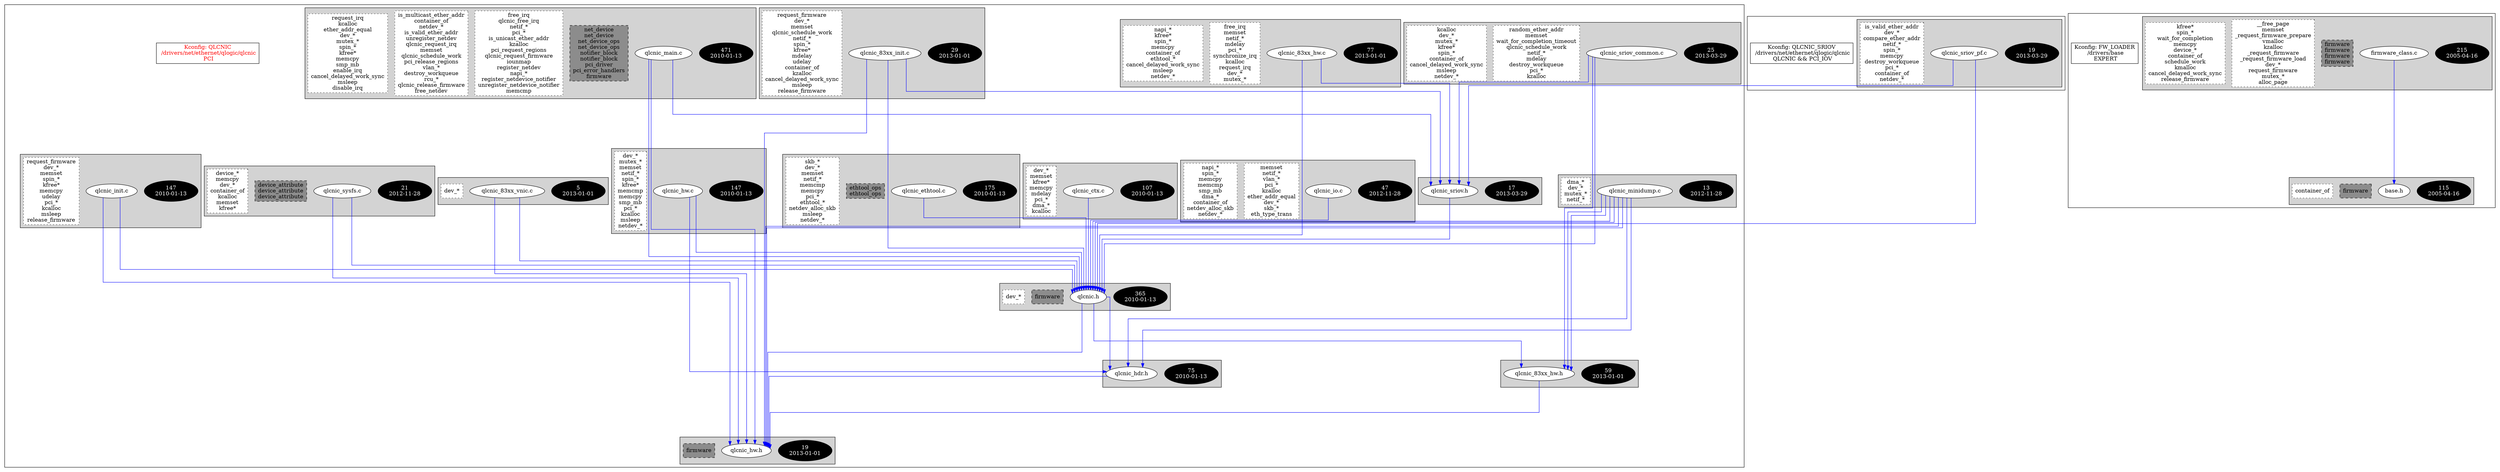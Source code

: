 digraph Driver {
	ranksep=2;
	splines=ortho;
	//Symbol: QLCNIC
	subgraph "cluster_QLCNIC"{
		subgraph "cluster_qlcnic_sriov_common.c" {
			style=filled
			"commit_qlcnic_sriov_common.c" [style=filled, fillcolor=black, fontcolor=white, label="25\n2013-03-29"];
			"qlcnic_sriov_common.c" [style=filled, fillcolor=white, fontcolor=black, label="qlcnic_sriov_common.c\n"];
			"funccall2-qlcnic_sriov_common.c" [style="filled,dotted" shape=box, fillcolor=white, fontcolor=black, label="random_ether_addr\nmemset\nwait_for_completion_timeout\nqlcnic_schedule_work\nnetif_*\nmdelay\ndestroy_workqueue\npci_*\nkzalloc\n"];
			"funccall1-qlcnic_sriov_common.c" [style="filled,dotted" shape=box, fillcolor=white, fontcolor=black, label="kcalloc\ndev_*\nmutex_*\nkfree*\nspin_*\ncontainer_of\ncancel_delayed_work_sync\nmsleep\nnetdev_*\n"];
		}
		subgraph "cluster_qlcnic_sriov.h" {
			style=filled
			"commit_qlcnic_sriov.h" [style=filled, fillcolor=black, fontcolor=white, label="17\n2013-03-29"];
			"qlcnic_sriov.h" [style=filled, fillcolor=white, fontcolor=black, label="qlcnic_sriov.h\n"];
		}
		subgraph "cluster_qlcnic_hdr.h" {
			style=filled
			"commit_qlcnic_hdr.h" [style=filled, fillcolor=black, fontcolor=white, label="75\n2010-01-13"];
			"qlcnic_hdr.h" [style=filled, fillcolor=white, fontcolor=black, label="qlcnic_hdr.h\n"];
		}
		subgraph "cluster_qlcnic_minidump.c" {
			style=filled
			"commit_qlcnic_minidump.c" [style=filled, fillcolor=black, fontcolor=white, label="13\n2012-11-28"];
			"qlcnic_minidump.c" [style=filled, fillcolor=white, fontcolor=black, label="qlcnic_minidump.c\n"];
			"funccall0-qlcnic_minidump.c" [style="filled,dotted" shape=box, fillcolor=white, fontcolor=black, label="dma_*\ndev_*\nmutex_*\nnetif_*\n"];
		}
		subgraph "cluster_qlcnic_83xx_vnic.c" {
			style=filled
			"commit_qlcnic_83xx_vnic.c" [style=filled, fillcolor=black, fontcolor=white, label="5\n2013-01-01"];
			"qlcnic_83xx_vnic.c" [style=filled, fillcolor=white, fontcolor=black, label="qlcnic_83xx_vnic.c\n"];
			"funccall0-qlcnic_83xx_vnic.c" [style="filled,dotted" shape=box, fillcolor=white, fontcolor=black, label="dev_*\n"];
		}
		subgraph "cluster_qlcnic_83xx_init.c" {
			style=filled
			"commit_qlcnic_83xx_init.c" [style=filled, fillcolor=black, fontcolor=white, label="29\n2013-01-01"];
			"qlcnic_83xx_init.c" [style=filled, fillcolor=white, fontcolor=black, label="qlcnic_83xx_init.c\n"];
			"funccall0-qlcnic_83xx_init.c" [style="filled,dotted" shape=box, fillcolor=white, fontcolor=black, label="request_firmware\ndev_*\nmemset\nqlcnic_schedule_work\nnetif_*\nspin_*\nkfree*\nmdelay\nudelay\ncontainer_of\nkzalloc\ncancel_delayed_work_sync\nmsleep\nrelease_firmware\n"];
		}
		subgraph "cluster_qlcnic_83xx_hw.h" {
			style=filled
			"commit_qlcnic_83xx_hw.h" [style=filled, fillcolor=black, fontcolor=white, label="59\n2013-01-01"];
			"qlcnic_83xx_hw.h" [style=filled, fillcolor=white, fontcolor=black, label="qlcnic_83xx_hw.h\n"];
		}
		subgraph "cluster_qlcnic_83xx_hw.c" {
			style=filled
			"commit_qlcnic_83xx_hw.c" [style=filled, fillcolor=black, fontcolor=white, label="77\n2013-01-01"];
			"qlcnic_83xx_hw.c" [style=filled, fillcolor=white, fontcolor=black, label="qlcnic_83xx_hw.c\n"];
			"funccall2-qlcnic_83xx_hw.c" [style="filled,dotted" shape=box, fillcolor=white, fontcolor=black, label="free_irq\nmemset\nnetif_*\nmdelay\npci_*\nsynchronize_irq\nkcalloc\nrequest_irq\ndev_*\nmutex_*\n"];
			"funccall1-qlcnic_83xx_hw.c" [style="filled,dotted" shape=box, fillcolor=white, fontcolor=black, label="napi_*\nkfree*\nspin_*\nmemcpy\ncontainer_of\nethtool_*\ncancel_delayed_work_sync\nmsleep\nnetdev_*\n"];
		}
		subgraph "cluster_qlcnic_minidump.c" {
			style=filled
			"commit_qlcnic_minidump.c" [style=filled, fillcolor=black, fontcolor=white, label="13\n2012-11-28"];
			"qlcnic_minidump.c" [style=filled, fillcolor=white, fontcolor=black, label="qlcnic_minidump.c\n"];
			"funccall0-qlcnic_minidump.c" [style="filled,dotted" shape=box, fillcolor=white, fontcolor=black, label="dma_*\ndev_*\nmutex_*\nnetif_*\n"];
		}
		subgraph "cluster_qlcnic_sysfs.c" {
			style=filled
			"commit_qlcnic_sysfs.c" [style=filled, fillcolor=black, fontcolor=white, label="21\n2012-11-28"];
			"qlcnic_sysfs.c" [style=filled, fillcolor=white, fontcolor=black, label="qlcnic_sysfs.c\n"];
			"structs-qlcnic_sysfs.c" [style="filled,dashed" shape=box, fillcolor=grey55, fontcolor=black, label="device_attribute\ndevice_attribute\ndevice_attribute\n"];
			"funccall0-qlcnic_sysfs.c" [style="filled,dotted" shape=box, fillcolor=white, fontcolor=black, label="device_*\nmemcpy\ndev_*\ncontainer_of\nkcalloc\nmemset\nkfree*\n"];
		}
		subgraph "cluster_qlcnic_io.c" {
			style=filled
			"commit_qlcnic_io.c" [style=filled, fillcolor=black, fontcolor=white, label="47\n2012-11-28"];
			"qlcnic_io.c" [style=filled, fillcolor=white, fontcolor=black, label="qlcnic_io.c\n"];
			"funccall2-qlcnic_io.c" [style="filled,dotted" shape=box, fillcolor=white, fontcolor=black, label="memset\nnetif_*\nvlan_*\npci_*\nkzalloc\nether_addr_equal\ndev_*\nskb_*\neth_type_trans\n"];
			"funccall1-qlcnic_io.c" [style="filled,dotted" shape=box, fillcolor=white, fontcolor=black, label="napi_*\nspin_*\nmemcpy\nmemcmp\nsmp_mb\ndma_*\ncontainer_of\nnetdev_alloc_skb\nnetdev_*\n"];
		}
		subgraph "cluster_qlcnic_ctx.c" {
			style=filled
			"commit_qlcnic_ctx.c" [style=filled, fillcolor=black, fontcolor=white, label="107\n2010-01-13"];
			"qlcnic_ctx.c" [style=filled, fillcolor=white, fontcolor=black, label="qlcnic_ctx.c\n"];
			"funccall0-qlcnic_ctx.c" [style="filled,dotted" shape=box, fillcolor=white, fontcolor=black, label="dev_*\nmemset\nkfree*\nmemcpy\nmdelay\npci_*\ndma_*\nkcalloc\n"];
		}
		subgraph "cluster_qlcnic_ethtool.c" {
			style=filled
			"commit_qlcnic_ethtool.c" [style=filled, fillcolor=black, fontcolor=white, label="175\n2010-01-13"];
			"qlcnic_ethtool.c" [style=filled, fillcolor=white, fontcolor=black, label="qlcnic_ethtool.c\n"];
			"structs-qlcnic_ethtool.c" [style="filled,dashed" shape=box, fillcolor=grey55, fontcolor=black, label="ethtool_ops\nethtool_ops\n"];
			"funccall0-qlcnic_ethtool.c" [style="filled,dotted" shape=box, fillcolor=white, fontcolor=black, label="skb_*\ndev_*\nmemset\nnetif_*\nmemcmp\nmemcpy\npci_*\nethtool_*\nnetdev_alloc_skb\nmsleep\nnetdev_*\n"];
		}
		subgraph "cluster_qlcnic_init.c" {
			style=filled
			"commit_qlcnic_init.c" [style=filled, fillcolor=black, fontcolor=white, label="147\n2010-01-13"];
			"qlcnic_init.c" [style=filled, fillcolor=white, fontcolor=black, label="qlcnic_init.c\n"];
			"funccall0-qlcnic_init.c" [style="filled,dotted" shape=box, fillcolor=white, fontcolor=black, label="request_firmware\ndev_*\nmemset\nspin_*\nkfree*\nmemcpy\nudelay\npci_*\nkcalloc\nmsleep\nrelease_firmware\n"];
		}
		subgraph "cluster_qlcnic_main.c" {
			style=filled
			"commit_qlcnic_main.c" [style=filled, fillcolor=black, fontcolor=white, label="471\n2010-01-13"];
			"qlcnic_main.c" [style=filled, fillcolor=white, fontcolor=black, label="qlcnic_main.c\n"];
			"structs-qlcnic_main.c" [style="filled,dashed" shape=box, fillcolor=grey55, fontcolor=black, label="net_device\nnet_device\nnet_device_ops\nnet_device_ops\nnotifier_block\nnotifier_block\npci_driver\npci_error_handlers\nfirmware\n"];
			"funccall3-qlcnic_main.c" [style="filled,dotted" shape=box, fillcolor=white, fontcolor=black, label="free_irq\nqlcnic_free_irq\nnetif_*\npci_*\nis_unicast_ether_addr\nkzalloc\npci_request_regions\nqlcnic_request_firmware\niounmap\nregister_netdev\nnapi_*\nregister_netdevice_notifier\nunregister_netdevice_notifier\nmemcmp\n"];
			"funccall2-qlcnic_main.c" [style="filled,dotted" shape=box, fillcolor=white, fontcolor=black, label="is_multicast_ether_addr\ncontainer_of\nnetdev_*\nis_valid_ether_addr\nunregister_netdev\nqlcnic_request_irq\nmemset\nqlcnic_schedule_work\npci_release_regions\nvlan_*\ndestroy_workqueue\nrcu_*\nqlcnic_release_firmware\nfree_netdev\n"];
			"funccall1-qlcnic_main.c" [style="filled,dotted" shape=box, fillcolor=white, fontcolor=black, label="request_irq\nkcalloc\nether_addr_equal\ndev_*\nmutex_*\nspin_*\nkfree*\nmemcpy\nsmp_mb\nenable_irq\ncancel_delayed_work_sync\nmsleep\ndisable_irq\n"];
		}
		subgraph "cluster_qlcnic_hw.h" {
			style=filled
			"commit_qlcnic_hw.h" [style=filled, fillcolor=black, fontcolor=white, label="19\n2013-01-01"];
			"qlcnic_hw.h" [style=filled, fillcolor=white, fontcolor=black, label="qlcnic_hw.h\n"];
			"structs-qlcnic_hw.h" [style="filled,dashed" shape=box, fillcolor=grey55, fontcolor=black, label="firmware\n"];
		}
		subgraph "cluster_qlcnic_hw.c" {
			style=filled
			"commit_qlcnic_hw.c" [style=filled, fillcolor=black, fontcolor=white, label="147\n2010-01-13"];
			"qlcnic_hw.c" [style=filled, fillcolor=white, fontcolor=black, label="qlcnic_hw.c\n"];
			"funccall0-qlcnic_hw.c" [style="filled,dotted" shape=box, fillcolor=white, fontcolor=black, label="dev_*\nmutex_*\nmemset\nnetif_*\nspin_*\nkfree*\nmemcmp\nmemcpy\nsmp_mb\npci_*\nkzalloc\nmsleep\nnetdev_*\n"];
		}
		subgraph "cluster_qlcnic.h" {
			style=filled
			"commit_qlcnic.h" [style=filled, fillcolor=black, fontcolor=white, label="365\n2010-01-13"];
			"qlcnic.h" [style=filled, fillcolor=white, fontcolor=black, label="qlcnic.h\n"];
			"structs-qlcnic.h" [style="filled,dashed" shape=box, fillcolor=grey55, fontcolor=black, label="firmware\n"];
			"funccall0-qlcnic.h" [style="filled,dotted" shape=box, fillcolor=white, fontcolor=black, label="dev_*\n"];
		}
		"K:QLCNIC" [label="Kconfig: QLCNIC\n /drivers/net/ethernet/qlogic/qlcnic\n  PCI ", shape=box, fontcolor=red];
	}
	//Symbol: QLCNIC_SRIOV
	subgraph "cluster_QLCNIC_SRIOV"{
		subgraph "cluster_qlcnic_sriov_pf.c" {
			style=filled
			"commit_qlcnic_sriov_pf.c" [style=filled, fillcolor=black, fontcolor=white, label="19\n2013-03-29"];
			"qlcnic_sriov_pf.c" [style=filled, fillcolor=white, fontcolor=black, label="qlcnic_sriov_pf.c\n"];
			"funccall0-qlcnic_sriov_pf.c" [style="filled,dotted" shape=box, fillcolor=white, fontcolor=black, label="is_valid_ether_addr\ndev_*\ncompare_ether_addr\nnetif_*\nspin_*\nmemcpy\ndestroy_workqueue\npci_*\ncontainer_of\nnetdev_*\n"];
		}
		"K:QLCNIC_SRIOV" [label="Kconfig: QLCNIC_SRIOV\n /drivers/net/ethernet/qlogic/qlcnic\n  QLCNIC && PCI_IOV ", shape=box];
	}
	//Symbol: FW_LOADER
	subgraph "cluster_FW_LOADER"{
		subgraph "cluster_firmware_class.c" {
			style=filled
			"commit_firmware_class.c" [style=filled, fillcolor=black, fontcolor=white, label="215\n2005-04-16"];
			"firmware_class.c" [style=filled, fillcolor=white, fontcolor=black, label="firmware_class.c\n"];
			"structs-firmware_class.c" [style="filled,dashed" shape=box, fillcolor=grey55, fontcolor=black, label="firmware\nfirmware\nfirmware\nfirmware\n"];
			"funccall2-firmware_class.c" [style="filled,dotted" shape=box, fillcolor=white, fontcolor=black, label="__free_page\nmemset\n_request_firmware_prepare\nvmalloc\nkzalloc\n_request_firmware\n_request_firmware_load\ndev_*\nrequest_firmware\nmutex_*\nalloc_page\n"];
			"funccall1-firmware_class.c" [style="filled,dotted" shape=box, fillcolor=white, fontcolor=black, label="kfree*\nspin_*\nwait_for_completion\nmemcpy\ndevice_*\ncontainer_of\nschedule_work\nkmalloc\ncancel_delayed_work_sync\nrelease_firmware\n"];
		}
		subgraph "cluster_base.h" {
			style=filled
			"commit_base.h" [style=filled, fillcolor=black, fontcolor=white, label="115\n2005-04-16"];
			"base.h" [style=filled, fillcolor=white, fontcolor=black, label="base.h\n"];
			"structs-base.h" [style="filled,dashed" shape=box, fillcolor=grey55, fontcolor=black, label="firmware\n"];
			"funccall0-base.h" [style="filled,dotted" shape=box, fillcolor=white, fontcolor=black, label="container_of\n"];
		}
		"K:FW_LOADER" [label="Kconfig: FW_LOADER\n /drivers/base\n  EXPERT ", shape=box];
	}
"qlcnic_sriov_common.c" -> "qlcnic_83xx_hw.h"[color=blue];
"qlcnic_sriov_common.c" -> "qlcnic_sriov.h"[color=blue];
"qlcnic_sriov_common.c" -> "qlcnic.h"[color=blue];
"qlcnic_sriov.h" -> "qlcnic.h"[color=blue];
"qlcnic_hdr.h" -> "qlcnic_hw.h"[color=blue];
"qlcnic_minidump.c" -> "qlcnic_83xx_hw.h"[color=blue];
"qlcnic_minidump.c" -> "qlcnic_hw.h"[color=blue];
"qlcnic_minidump.c" -> "qlcnic_hdr.h"[color=blue];
"qlcnic_minidump.c" -> "qlcnic.h"[color=blue];
"qlcnic_83xx_vnic.c" -> "qlcnic_hw.h"[color=blue];
"qlcnic_83xx_vnic.c" -> "qlcnic.h"[color=blue];
"qlcnic_83xx_init.c" -> "qlcnic_sriov.h"[color=blue];
"qlcnic_83xx_init.c" -> "qlcnic_hw.h"[color=blue];
"qlcnic_83xx_init.c" -> "qlcnic.h"[color=blue];
"qlcnic_83xx_hw.h" -> "qlcnic_hw.h"[color=blue];
"qlcnic_83xx_hw.c" -> "qlcnic_sriov.h"[color=blue];
"qlcnic_83xx_hw.c" -> "qlcnic.h"[color=blue];
"qlcnic_minidump.c" -> "qlcnic_83xx_hw.h"[color=blue];
"qlcnic_minidump.c" -> "qlcnic_hw.h"[color=blue];
"qlcnic_minidump.c" -> "qlcnic_hdr.h"[color=blue];
"qlcnic_minidump.c" -> "qlcnic.h"[color=blue];
"qlcnic_sysfs.c" -> "qlcnic_hw.h"[color=blue];
"qlcnic_sysfs.c" -> "qlcnic.h"[color=blue];
"qlcnic_io.c" -> "qlcnic.h"[color=blue];
"qlcnic_ctx.c" -> "qlcnic.h"[color=blue];
"qlcnic_ethtool.c" -> "qlcnic.h"[color=blue];
"qlcnic_init.c" -> "qlcnic_hw.h"[color=blue];
"qlcnic_init.c" -> "qlcnic.h"[color=blue];
"qlcnic_main.c" -> "qlcnic_sriov.h"[color=blue];
"qlcnic_main.c" -> "qlcnic_hw.h"[color=blue];
"qlcnic_main.c" -> "qlcnic.h"[color=blue];
"qlcnic_hw.c" -> "qlcnic_hdr.h"[color=blue];
"qlcnic_hw.c" -> "qlcnic.h"[color=blue];
"qlcnic.h" -> "qlcnic_83xx_hw.h"[color=blue];
"qlcnic.h" -> "qlcnic_hw.h"[color=blue];
"qlcnic.h" -> "qlcnic_hdr.h"[color=blue];
"qlcnic_sriov_pf.c" -> "qlcnic_sriov.h"[color=blue];
"qlcnic_sriov_pf.c" -> "qlcnic.h"[color=blue];
"firmware_class.c" -> "base.h"[color=blue];
}
